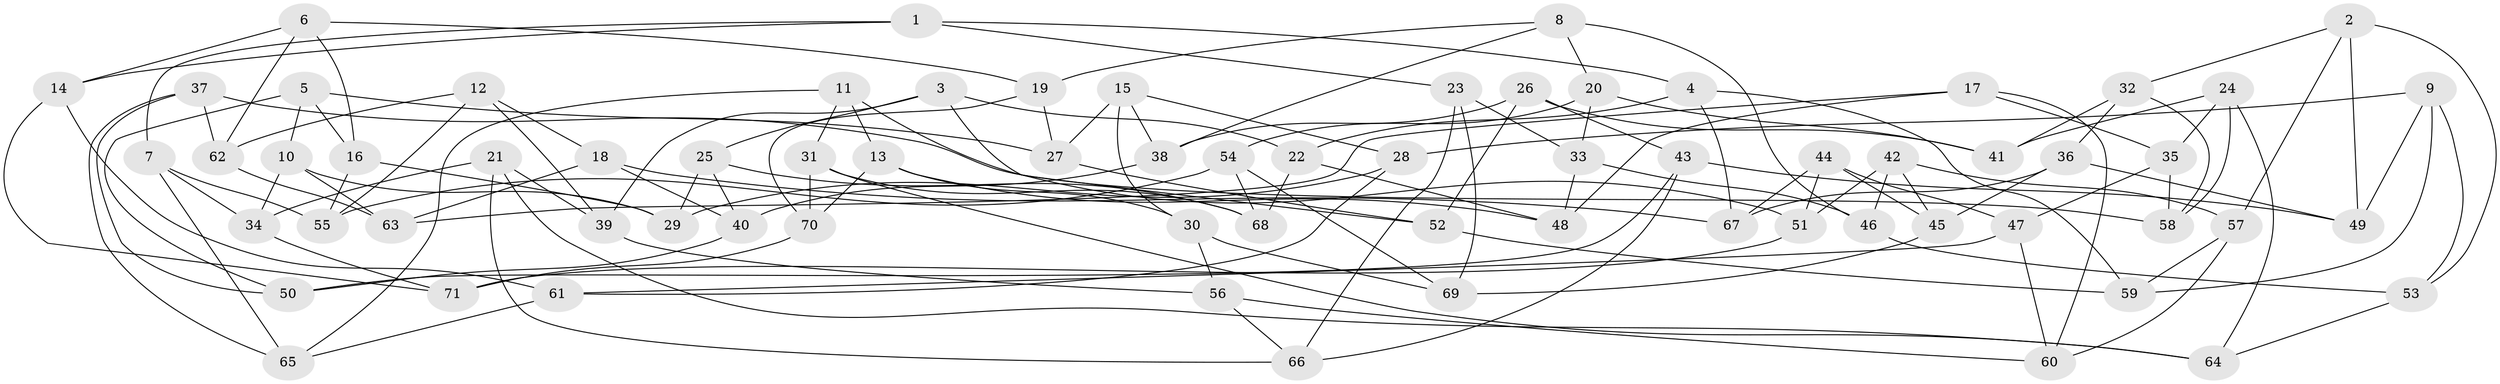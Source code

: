 // Generated by graph-tools (version 1.1) at 2025/37/03/09/25 02:37:55]
// undirected, 71 vertices, 142 edges
graph export_dot {
graph [start="1"]
  node [color=gray90,style=filled];
  1;
  2;
  3;
  4;
  5;
  6;
  7;
  8;
  9;
  10;
  11;
  12;
  13;
  14;
  15;
  16;
  17;
  18;
  19;
  20;
  21;
  22;
  23;
  24;
  25;
  26;
  27;
  28;
  29;
  30;
  31;
  32;
  33;
  34;
  35;
  36;
  37;
  38;
  39;
  40;
  41;
  42;
  43;
  44;
  45;
  46;
  47;
  48;
  49;
  50;
  51;
  52;
  53;
  54;
  55;
  56;
  57;
  58;
  59;
  60;
  61;
  62;
  63;
  64;
  65;
  66;
  67;
  68;
  69;
  70;
  71;
  1 -- 7;
  1 -- 4;
  1 -- 14;
  1 -- 23;
  2 -- 32;
  2 -- 49;
  2 -- 53;
  2 -- 57;
  3 -- 22;
  3 -- 52;
  3 -- 39;
  3 -- 25;
  4 -- 22;
  4 -- 59;
  4 -- 67;
  5 -- 50;
  5 -- 10;
  5 -- 27;
  5 -- 16;
  6 -- 16;
  6 -- 14;
  6 -- 19;
  6 -- 62;
  7 -- 55;
  7 -- 34;
  7 -- 65;
  8 -- 20;
  8 -- 38;
  8 -- 46;
  8 -- 19;
  9 -- 53;
  9 -- 28;
  9 -- 59;
  9 -- 49;
  10 -- 63;
  10 -- 34;
  10 -- 29;
  11 -- 31;
  11 -- 65;
  11 -- 51;
  11 -- 13;
  12 -- 18;
  12 -- 39;
  12 -- 55;
  12 -- 62;
  13 -- 48;
  13 -- 70;
  13 -- 30;
  14 -- 61;
  14 -- 71;
  15 -- 27;
  15 -- 38;
  15 -- 28;
  15 -- 30;
  16 -- 55;
  16 -- 29;
  17 -- 63;
  17 -- 35;
  17 -- 48;
  17 -- 60;
  18 -- 67;
  18 -- 63;
  18 -- 40;
  19 -- 27;
  19 -- 70;
  20 -- 54;
  20 -- 41;
  20 -- 33;
  21 -- 39;
  21 -- 34;
  21 -- 66;
  21 -- 64;
  22 -- 68;
  22 -- 48;
  23 -- 69;
  23 -- 33;
  23 -- 66;
  24 -- 35;
  24 -- 41;
  24 -- 58;
  24 -- 64;
  25 -- 68;
  25 -- 40;
  25 -- 29;
  26 -- 41;
  26 -- 43;
  26 -- 38;
  26 -- 52;
  27 -- 52;
  28 -- 29;
  28 -- 61;
  30 -- 56;
  30 -- 69;
  31 -- 68;
  31 -- 70;
  31 -- 64;
  32 -- 36;
  32 -- 58;
  32 -- 41;
  33 -- 48;
  33 -- 46;
  34 -- 71;
  35 -- 58;
  35 -- 47;
  36 -- 49;
  36 -- 67;
  36 -- 45;
  37 -- 50;
  37 -- 65;
  37 -- 58;
  37 -- 62;
  38 -- 40;
  39 -- 56;
  40 -- 50;
  42 -- 45;
  42 -- 46;
  42 -- 51;
  42 -- 57;
  43 -- 49;
  43 -- 66;
  43 -- 50;
  44 -- 51;
  44 -- 45;
  44 -- 67;
  44 -- 47;
  45 -- 69;
  46 -- 53;
  47 -- 61;
  47 -- 60;
  51 -- 71;
  52 -- 59;
  53 -- 64;
  54 -- 55;
  54 -- 69;
  54 -- 68;
  56 -- 66;
  56 -- 60;
  57 -- 59;
  57 -- 60;
  61 -- 65;
  62 -- 63;
  70 -- 71;
}
